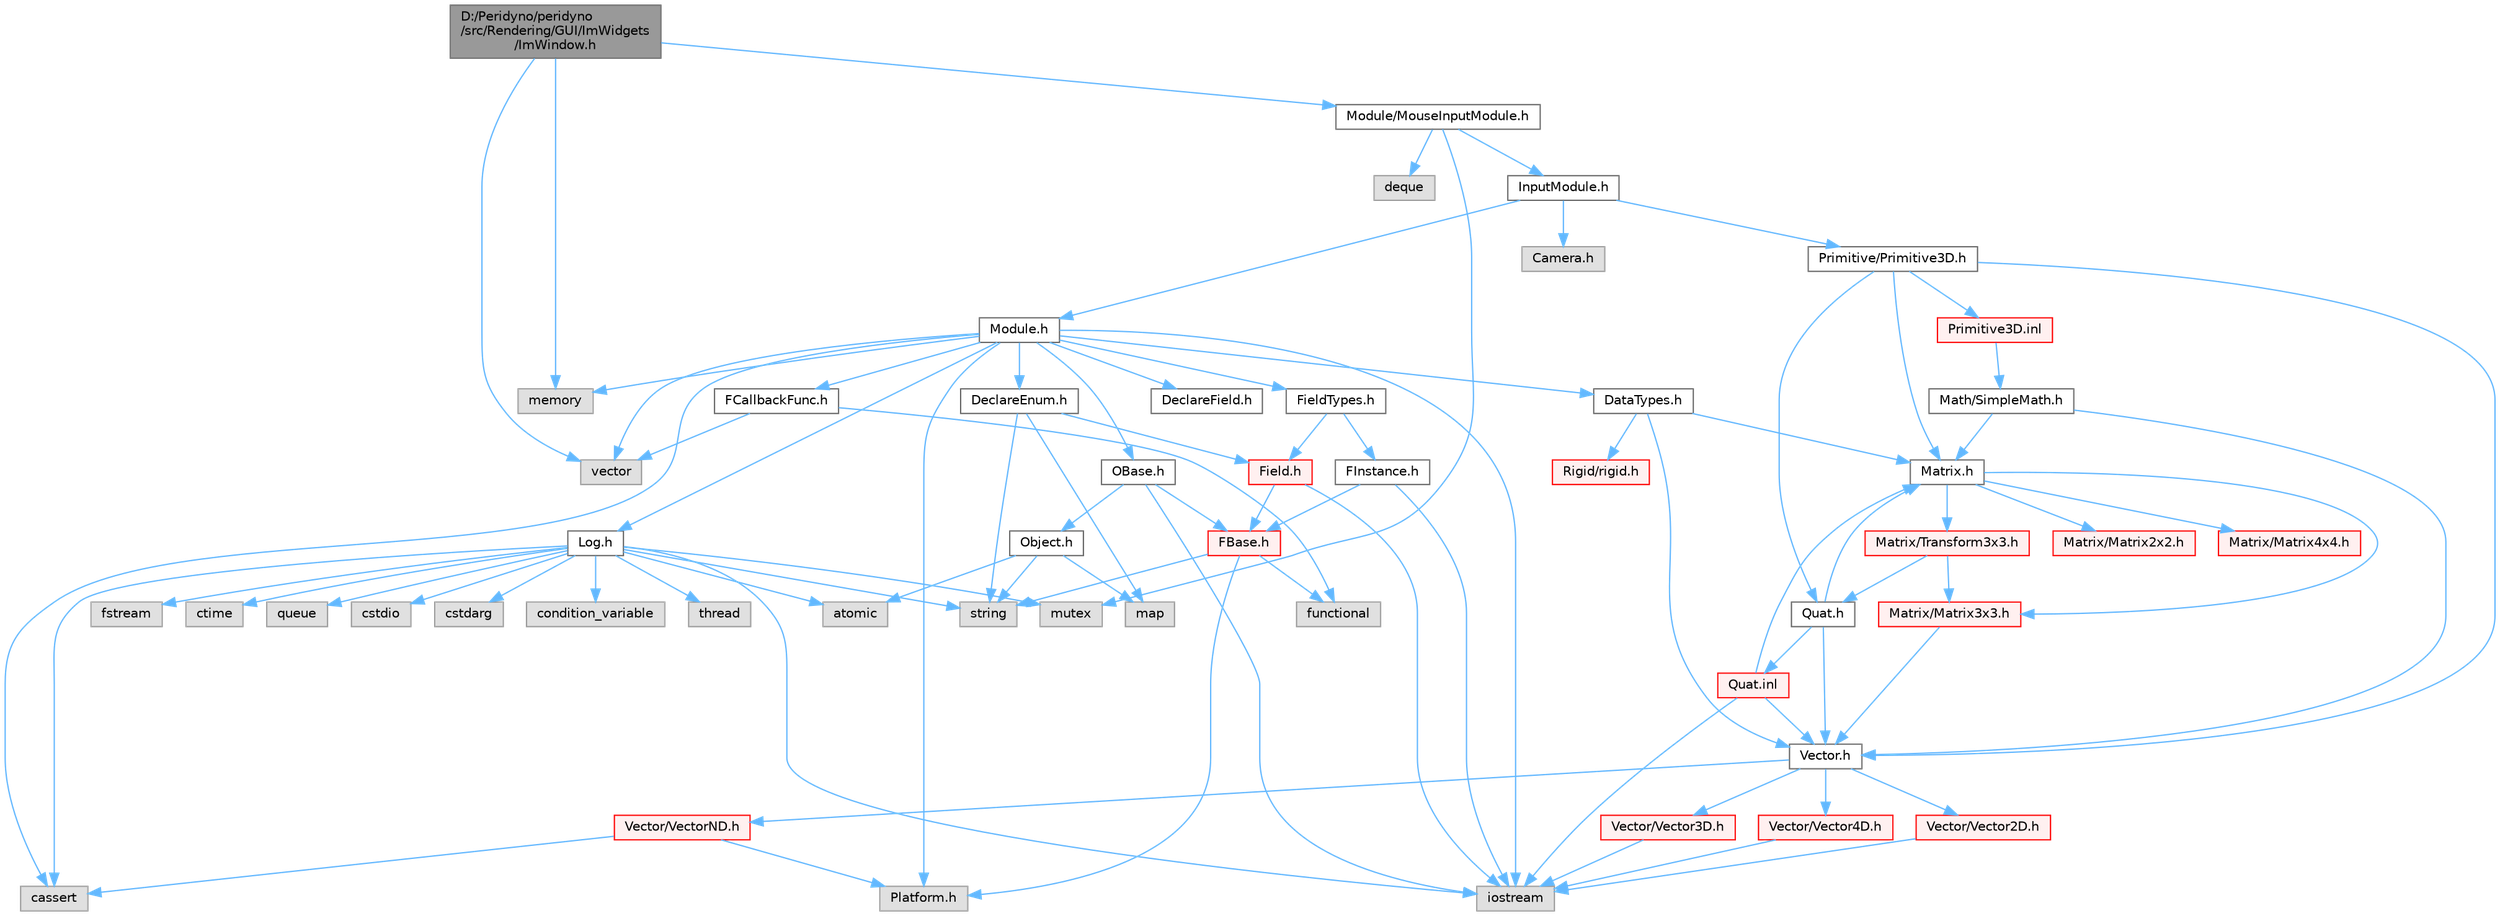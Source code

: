 digraph "D:/Peridyno/peridyno/src/Rendering/GUI/ImWidgets/ImWindow.h"
{
 // LATEX_PDF_SIZE
  bgcolor="transparent";
  edge [fontname=Helvetica,fontsize=10,labelfontname=Helvetica,labelfontsize=10];
  node [fontname=Helvetica,fontsize=10,shape=box,height=0.2,width=0.4];
  Node1 [id="Node000001",label="D:/Peridyno/peridyno\l/src/Rendering/GUI/ImWidgets\l/ImWindow.h",height=0.2,width=0.4,color="gray40", fillcolor="grey60", style="filled", fontcolor="black",tooltip=" "];
  Node1 -> Node2 [id="edge1_Node000001_Node000002",color="steelblue1",style="solid",tooltip=" "];
  Node2 [id="Node000002",label="vector",height=0.2,width=0.4,color="grey60", fillcolor="#E0E0E0", style="filled",tooltip=" "];
  Node1 -> Node3 [id="edge2_Node000001_Node000003",color="steelblue1",style="solid",tooltip=" "];
  Node3 [id="Node000003",label="memory",height=0.2,width=0.4,color="grey60", fillcolor="#E0E0E0", style="filled",tooltip=" "];
  Node1 -> Node4 [id="edge3_Node000001_Node000004",color="steelblue1",style="solid",tooltip=" "];
  Node4 [id="Node000004",label="Module/MouseInputModule.h",height=0.2,width=0.4,color="grey40", fillcolor="white", style="filled",URL="$_mouse_input_module_8h.html",tooltip=" "];
  Node4 -> Node5 [id="edge4_Node000004_Node000005",color="steelblue1",style="solid",tooltip=" "];
  Node5 [id="Node000005",label="InputModule.h",height=0.2,width=0.4,color="grey40", fillcolor="white", style="filled",URL="$_input_module_8h.html",tooltip=" "];
  Node5 -> Node6 [id="edge5_Node000005_Node000006",color="steelblue1",style="solid",tooltip=" "];
  Node6 [id="Node000006",label="Module.h",height=0.2,width=0.4,color="grey40", fillcolor="white", style="filled",URL="$_module_8h.html",tooltip=" "];
  Node6 -> Node7 [id="edge6_Node000006_Node000007",color="steelblue1",style="solid",tooltip=" "];
  Node7 [id="Node000007",label="Platform.h",height=0.2,width=0.4,color="grey60", fillcolor="#E0E0E0", style="filled",tooltip=" "];
  Node6 -> Node3 [id="edge7_Node000006_Node000003",color="steelblue1",style="solid",tooltip=" "];
  Node6 -> Node2 [id="edge8_Node000006_Node000002",color="steelblue1",style="solid",tooltip=" "];
  Node6 -> Node8 [id="edge9_Node000006_Node000008",color="steelblue1",style="solid",tooltip=" "];
  Node8 [id="Node000008",label="cassert",height=0.2,width=0.4,color="grey60", fillcolor="#E0E0E0", style="filled",tooltip=" "];
  Node6 -> Node9 [id="edge10_Node000006_Node000009",color="steelblue1",style="solid",tooltip=" "];
  Node9 [id="Node000009",label="iostream",height=0.2,width=0.4,color="grey60", fillcolor="#E0E0E0", style="filled",tooltip=" "];
  Node6 -> Node10 [id="edge11_Node000006_Node000010",color="steelblue1",style="solid",tooltip=" "];
  Node10 [id="Node000010",label="OBase.h",height=0.2,width=0.4,color="grey40", fillcolor="white", style="filled",URL="$_o_base_8h.html",tooltip=" "];
  Node10 -> Node9 [id="edge12_Node000010_Node000009",color="steelblue1",style="solid",tooltip=" "];
  Node10 -> Node11 [id="edge13_Node000010_Node000011",color="steelblue1",style="solid",tooltip=" "];
  Node11 [id="Node000011",label="FBase.h",height=0.2,width=0.4,color="red", fillcolor="#FFF0F0", style="filled",URL="$_f_base_8h.html",tooltip=" "];
  Node11 -> Node7 [id="edge14_Node000011_Node000007",color="steelblue1",style="solid",tooltip=" "];
  Node11 -> Node14 [id="edge15_Node000011_Node000014",color="steelblue1",style="solid",tooltip=" "];
  Node14 [id="Node000014",label="string",height=0.2,width=0.4,color="grey60", fillcolor="#E0E0E0", style="filled",tooltip=" "];
  Node11 -> Node15 [id="edge16_Node000011_Node000015",color="steelblue1",style="solid",tooltip=" "];
  Node15 [id="Node000015",label="functional",height=0.2,width=0.4,color="grey60", fillcolor="#E0E0E0", style="filled",tooltip=" "];
  Node10 -> Node17 [id="edge17_Node000010_Node000017",color="steelblue1",style="solid",tooltip=" "];
  Node17 [id="Node000017",label="Object.h",height=0.2,width=0.4,color="grey40", fillcolor="white", style="filled",URL="$_object_8h.html",tooltip=" "];
  Node17 -> Node14 [id="edge18_Node000017_Node000014",color="steelblue1",style="solid",tooltip=" "];
  Node17 -> Node18 [id="edge19_Node000017_Node000018",color="steelblue1",style="solid",tooltip=" "];
  Node18 [id="Node000018",label="atomic",height=0.2,width=0.4,color="grey60", fillcolor="#E0E0E0", style="filled",tooltip=" "];
  Node17 -> Node19 [id="edge20_Node000017_Node000019",color="steelblue1",style="solid",tooltip=" "];
  Node19 [id="Node000019",label="map",height=0.2,width=0.4,color="grey60", fillcolor="#E0E0E0", style="filled",tooltip=" "];
  Node6 -> Node20 [id="edge21_Node000006_Node000020",color="steelblue1",style="solid",tooltip=" "];
  Node20 [id="Node000020",label="Log.h",height=0.2,width=0.4,color="grey40", fillcolor="white", style="filled",URL="$_log_8h.html",tooltip=" "];
  Node20 -> Node21 [id="edge22_Node000020_Node000021",color="steelblue1",style="solid",tooltip=" "];
  Node21 [id="Node000021",label="mutex",height=0.2,width=0.4,color="grey60", fillcolor="#E0E0E0", style="filled",tooltip=" "];
  Node20 -> Node22 [id="edge23_Node000020_Node000022",color="steelblue1",style="solid",tooltip=" "];
  Node22 [id="Node000022",label="thread",height=0.2,width=0.4,color="grey60", fillcolor="#E0E0E0", style="filled",tooltip=" "];
  Node20 -> Node14 [id="edge24_Node000020_Node000014",color="steelblue1",style="solid",tooltip=" "];
  Node20 -> Node23 [id="edge25_Node000020_Node000023",color="steelblue1",style="solid",tooltip=" "];
  Node23 [id="Node000023",label="fstream",height=0.2,width=0.4,color="grey60", fillcolor="#E0E0E0", style="filled",tooltip=" "];
  Node20 -> Node9 [id="edge26_Node000020_Node000009",color="steelblue1",style="solid",tooltip=" "];
  Node20 -> Node24 [id="edge27_Node000020_Node000024",color="steelblue1",style="solid",tooltip=" "];
  Node24 [id="Node000024",label="ctime",height=0.2,width=0.4,color="grey60", fillcolor="#E0E0E0", style="filled",tooltip=" "];
  Node20 -> Node25 [id="edge28_Node000020_Node000025",color="steelblue1",style="solid",tooltip=" "];
  Node25 [id="Node000025",label="queue",height=0.2,width=0.4,color="grey60", fillcolor="#E0E0E0", style="filled",tooltip=" "];
  Node20 -> Node26 [id="edge29_Node000020_Node000026",color="steelblue1",style="solid",tooltip=" "];
  Node26 [id="Node000026",label="cstdio",height=0.2,width=0.4,color="grey60", fillcolor="#E0E0E0", style="filled",tooltip=" "];
  Node20 -> Node8 [id="edge30_Node000020_Node000008",color="steelblue1",style="solid",tooltip=" "];
  Node20 -> Node27 [id="edge31_Node000020_Node000027",color="steelblue1",style="solid",tooltip=" "];
  Node27 [id="Node000027",label="cstdarg",height=0.2,width=0.4,color="grey60", fillcolor="#E0E0E0", style="filled",tooltip=" "];
  Node20 -> Node18 [id="edge32_Node000020_Node000018",color="steelblue1",style="solid",tooltip=" "];
  Node20 -> Node28 [id="edge33_Node000020_Node000028",color="steelblue1",style="solid",tooltip=" "];
  Node28 [id="Node000028",label="condition_variable",height=0.2,width=0.4,color="grey60", fillcolor="#E0E0E0", style="filled",tooltip=" "];
  Node6 -> Node29 [id="edge34_Node000006_Node000029",color="steelblue1",style="solid",tooltip=" "];
  Node29 [id="Node000029",label="DataTypes.h",height=0.2,width=0.4,color="grey40", fillcolor="white", style="filled",URL="$_data_types_8h.html",tooltip=" "];
  Node29 -> Node30 [id="edge35_Node000029_Node000030",color="steelblue1",style="solid",tooltip=" "];
  Node30 [id="Node000030",label="Vector.h",height=0.2,width=0.4,color="grey40", fillcolor="white", style="filled",URL="$_vector_8h.html",tooltip=" "];
  Node30 -> Node31 [id="edge36_Node000030_Node000031",color="steelblue1",style="solid",tooltip=" "];
  Node31 [id="Node000031",label="Vector/Vector2D.h",height=0.2,width=0.4,color="red", fillcolor="#FFF0F0", style="filled",URL="$_vector2_d_8h.html",tooltip=" "];
  Node31 -> Node9 [id="edge37_Node000031_Node000009",color="steelblue1",style="solid",tooltip=" "];
  Node30 -> Node37 [id="edge38_Node000030_Node000037",color="steelblue1",style="solid",tooltip=" "];
  Node37 [id="Node000037",label="Vector/Vector3D.h",height=0.2,width=0.4,color="red", fillcolor="#FFF0F0", style="filled",URL="$_vector3_d_8h.html",tooltip=" "];
  Node37 -> Node9 [id="edge39_Node000037_Node000009",color="steelblue1",style="solid",tooltip=" "];
  Node30 -> Node40 [id="edge40_Node000030_Node000040",color="steelblue1",style="solid",tooltip=" "];
  Node40 [id="Node000040",label="Vector/Vector4D.h",height=0.2,width=0.4,color="red", fillcolor="#FFF0F0", style="filled",URL="$_vector4_d_8h.html",tooltip=" "];
  Node40 -> Node9 [id="edge41_Node000040_Node000009",color="steelblue1",style="solid",tooltip=" "];
  Node30 -> Node43 [id="edge42_Node000030_Node000043",color="steelblue1",style="solid",tooltip=" "];
  Node43 [id="Node000043",label="Vector/VectorND.h",height=0.2,width=0.4,color="red", fillcolor="#FFF0F0", style="filled",URL="$_vector_n_d_8h.html",tooltip=" "];
  Node43 -> Node8 [id="edge43_Node000043_Node000008",color="steelblue1",style="solid",tooltip=" "];
  Node43 -> Node7 [id="edge44_Node000043_Node000007",color="steelblue1",style="solid",tooltip=" "];
  Node29 -> Node49 [id="edge45_Node000029_Node000049",color="steelblue1",style="solid",tooltip=" "];
  Node49 [id="Node000049",label="Matrix.h",height=0.2,width=0.4,color="grey40", fillcolor="white", style="filled",URL="$_matrix_8h.html",tooltip=" "];
  Node49 -> Node50 [id="edge46_Node000049_Node000050",color="steelblue1",style="solid",tooltip=" "];
  Node50 [id="Node000050",label="Matrix/Matrix2x2.h",height=0.2,width=0.4,color="red", fillcolor="#FFF0F0", style="filled",URL="$_matrix2x2_8h.html",tooltip=" "];
  Node49 -> Node55 [id="edge47_Node000049_Node000055",color="steelblue1",style="solid",tooltip=" "];
  Node55 [id="Node000055",label="Matrix/Matrix3x3.h",height=0.2,width=0.4,color="red", fillcolor="#FFF0F0", style="filled",URL="$_matrix3x3_8h.html",tooltip=" "];
  Node55 -> Node30 [id="edge48_Node000055_Node000030",color="steelblue1",style="solid",tooltip=" "];
  Node49 -> Node58 [id="edge49_Node000049_Node000058",color="steelblue1",style="solid",tooltip=" "];
  Node58 [id="Node000058",label="Matrix/Matrix4x4.h",height=0.2,width=0.4,color="red", fillcolor="#FFF0F0", style="filled",URL="$_matrix4x4_8h.html",tooltip=" "];
  Node49 -> Node61 [id="edge50_Node000049_Node000061",color="steelblue1",style="solid",tooltip=" "];
  Node61 [id="Node000061",label="Matrix/Transform3x3.h",height=0.2,width=0.4,color="red", fillcolor="#FFF0F0", style="filled",URL="$_transform3x3_8h.html",tooltip=" "];
  Node61 -> Node62 [id="edge51_Node000061_Node000062",color="steelblue1",style="solid",tooltip=" "];
  Node62 [id="Node000062",label="Quat.h",height=0.2,width=0.4,color="grey40", fillcolor="white", style="filled",URL="$_quat_8h.html",tooltip="Implementation of quaternion."];
  Node62 -> Node30 [id="edge52_Node000062_Node000030",color="steelblue1",style="solid",tooltip=" "];
  Node62 -> Node49 [id="edge53_Node000062_Node000049",color="steelblue1",style="solid",tooltip=" "];
  Node62 -> Node63 [id="edge54_Node000062_Node000063",color="steelblue1",style="solid",tooltip=" "];
  Node63 [id="Node000063",label="Quat.inl",height=0.2,width=0.4,color="red", fillcolor="#FFF0F0", style="filled",URL="$_quat_8inl.html",tooltip=" "];
  Node63 -> Node9 [id="edge55_Node000063_Node000009",color="steelblue1",style="solid",tooltip=" "];
  Node63 -> Node30 [id="edge56_Node000063_Node000030",color="steelblue1",style="solid",tooltip=" "];
  Node63 -> Node49 [id="edge57_Node000063_Node000049",color="steelblue1",style="solid",tooltip=" "];
  Node61 -> Node55 [id="edge58_Node000061_Node000055",color="steelblue1",style="solid",tooltip=" "];
  Node29 -> Node66 [id="edge59_Node000029_Node000066",color="steelblue1",style="solid",tooltip=" "];
  Node66 [id="Node000066",label="Rigid/rigid.h",height=0.2,width=0.4,color="red", fillcolor="#FFF0F0", style="filled",URL="$rigid_8h.html",tooltip=" "];
  Node6 -> Node70 [id="edge60_Node000006_Node000070",color="steelblue1",style="solid",tooltip=" "];
  Node70 [id="Node000070",label="DeclareEnum.h",height=0.2,width=0.4,color="grey40", fillcolor="white", style="filled",URL="$_declare_enum_8h.html",tooltip=" "];
  Node70 -> Node19 [id="edge61_Node000070_Node000019",color="steelblue1",style="solid",tooltip=" "];
  Node70 -> Node14 [id="edge62_Node000070_Node000014",color="steelblue1",style="solid",tooltip=" "];
  Node70 -> Node71 [id="edge63_Node000070_Node000071",color="steelblue1",style="solid",tooltip=" "];
  Node71 [id="Node000071",label="Field.h",height=0.2,width=0.4,color="red", fillcolor="#FFF0F0", style="filled",URL="$_field_8h.html",tooltip=" "];
  Node71 -> Node9 [id="edge64_Node000071_Node000009",color="steelblue1",style="solid",tooltip=" "];
  Node71 -> Node11 [id="edge65_Node000071_Node000011",color="steelblue1",style="solid",tooltip=" "];
  Node6 -> Node85 [id="edge66_Node000006_Node000085",color="steelblue1",style="solid",tooltip=" "];
  Node85 [id="Node000085",label="DeclareField.h",height=0.2,width=0.4,color="grey40", fillcolor="white", style="filled",URL="$_declare_field_8h.html",tooltip=" "];
  Node6 -> Node86 [id="edge67_Node000006_Node000086",color="steelblue1",style="solid",tooltip=" "];
  Node86 [id="Node000086",label="FCallbackFunc.h",height=0.2,width=0.4,color="grey40", fillcolor="white", style="filled",URL="$_f_callback_func_8h.html",tooltip=" "];
  Node86 -> Node2 [id="edge68_Node000086_Node000002",color="steelblue1",style="solid",tooltip=" "];
  Node86 -> Node15 [id="edge69_Node000086_Node000015",color="steelblue1",style="solid",tooltip=" "];
  Node6 -> Node87 [id="edge70_Node000006_Node000087",color="steelblue1",style="solid",tooltip=" "];
  Node87 [id="Node000087",label="FieldTypes.h",height=0.2,width=0.4,color="grey40", fillcolor="white", style="filled",URL="$_field_types_8h.html",tooltip=" "];
  Node87 -> Node71 [id="edge71_Node000087_Node000071",color="steelblue1",style="solid",tooltip=" "];
  Node87 -> Node88 [id="edge72_Node000087_Node000088",color="steelblue1",style="solid",tooltip=" "];
  Node88 [id="Node000088",label="FInstance.h",height=0.2,width=0.4,color="grey40", fillcolor="white", style="filled",URL="$_f_instance_8h.html",tooltip=" "];
  Node88 -> Node9 [id="edge73_Node000088_Node000009",color="steelblue1",style="solid",tooltip=" "];
  Node88 -> Node11 [id="edge74_Node000088_Node000011",color="steelblue1",style="solid",tooltip=" "];
  Node5 -> Node89 [id="edge75_Node000005_Node000089",color="steelblue1",style="solid",tooltip=" "];
  Node89 [id="Node000089",label="Camera.h",height=0.2,width=0.4,color="grey60", fillcolor="#E0E0E0", style="filled",tooltip=" "];
  Node5 -> Node90 [id="edge76_Node000005_Node000090",color="steelblue1",style="solid",tooltip=" "];
  Node90 [id="Node000090",label="Primitive/Primitive3D.h",height=0.2,width=0.4,color="grey40", fillcolor="white", style="filled",URL="$_primitive3_d_8h.html",tooltip=" "];
  Node90 -> Node30 [id="edge77_Node000090_Node000030",color="steelblue1",style="solid",tooltip=" "];
  Node90 -> Node49 [id="edge78_Node000090_Node000049",color="steelblue1",style="solid",tooltip=" "];
  Node90 -> Node62 [id="edge79_Node000090_Node000062",color="steelblue1",style="solid",tooltip=" "];
  Node90 -> Node91 [id="edge80_Node000090_Node000091",color="steelblue1",style="solid",tooltip=" "];
  Node91 [id="Node000091",label="Primitive3D.inl",height=0.2,width=0.4,color="red", fillcolor="#FFF0F0", style="filled",URL="$_primitive3_d_8inl.html",tooltip=" "];
  Node91 -> Node82 [id="edge81_Node000091_Node000082",color="steelblue1",style="solid",tooltip=" "];
  Node82 [id="Node000082",label="Math/SimpleMath.h",height=0.2,width=0.4,color="grey40", fillcolor="white", style="filled",URL="$_simple_math_8h.html",tooltip=" "];
  Node82 -> Node30 [id="edge82_Node000082_Node000030",color="steelblue1",style="solid",tooltip=" "];
  Node82 -> Node49 [id="edge83_Node000082_Node000049",color="steelblue1",style="solid",tooltip=" "];
  Node4 -> Node94 [id="edge84_Node000004_Node000094",color="steelblue1",style="solid",tooltip=" "];
  Node94 [id="Node000094",label="deque",height=0.2,width=0.4,color="grey60", fillcolor="#E0E0E0", style="filled",tooltip=" "];
  Node4 -> Node21 [id="edge85_Node000004_Node000021",color="steelblue1",style="solid",tooltip=" "];
}
